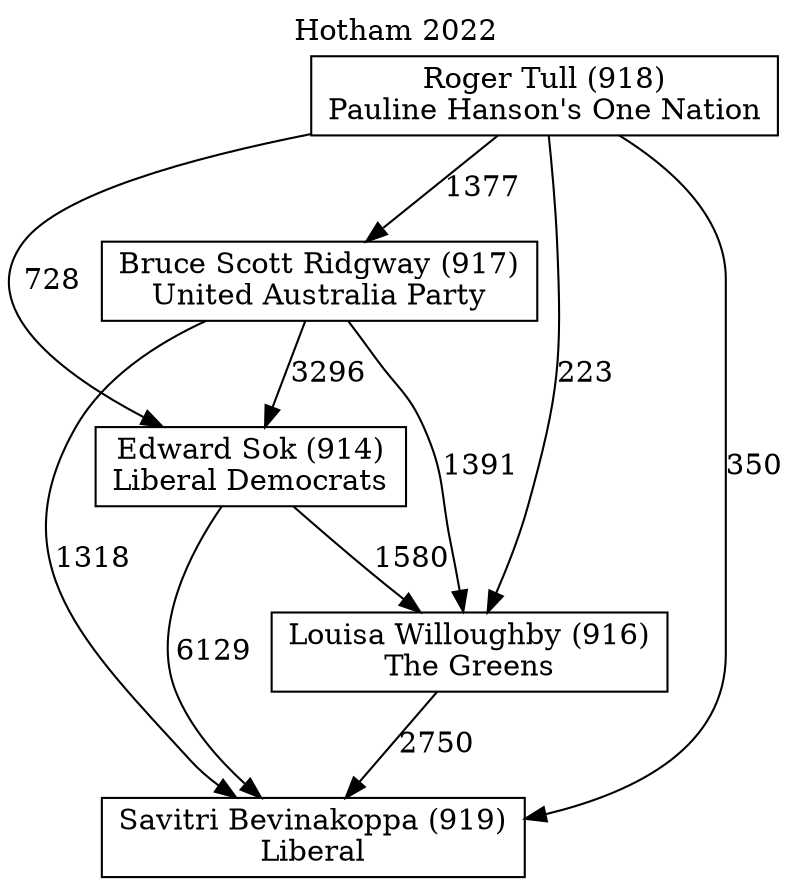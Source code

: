 // House preference flow
digraph "Savitri Bevinakoppa (919)_Hotham_2022" {
	graph [label="Hotham 2022" labelloc=t mclimit=10]
	node [shape=box]
	"Savitri Bevinakoppa (919)" [label="Savitri Bevinakoppa (919)
Liberal"]
	"Louisa Willoughby (916)" [label="Louisa Willoughby (916)
The Greens"]
	"Edward Sok (914)" [label="Edward Sok (914)
Liberal Democrats"]
	"Bruce Scott Ridgway (917)" [label="Bruce Scott Ridgway (917)
United Australia Party"]
	"Roger Tull (918)" [label="Roger Tull (918)
Pauline Hanson's One Nation"]
	"Louisa Willoughby (916)" -> "Savitri Bevinakoppa (919)" [label=2750]
	"Edward Sok (914)" -> "Louisa Willoughby (916)" [label=1580]
	"Bruce Scott Ridgway (917)" -> "Edward Sok (914)" [label=3296]
	"Roger Tull (918)" -> "Bruce Scott Ridgway (917)" [label=1377]
	"Edward Sok (914)" -> "Savitri Bevinakoppa (919)" [label=6129]
	"Bruce Scott Ridgway (917)" -> "Savitri Bevinakoppa (919)" [label=1318]
	"Roger Tull (918)" -> "Savitri Bevinakoppa (919)" [label=350]
	"Roger Tull (918)" -> "Edward Sok (914)" [label=728]
	"Bruce Scott Ridgway (917)" -> "Louisa Willoughby (916)" [label=1391]
	"Roger Tull (918)" -> "Louisa Willoughby (916)" [label=223]
}
